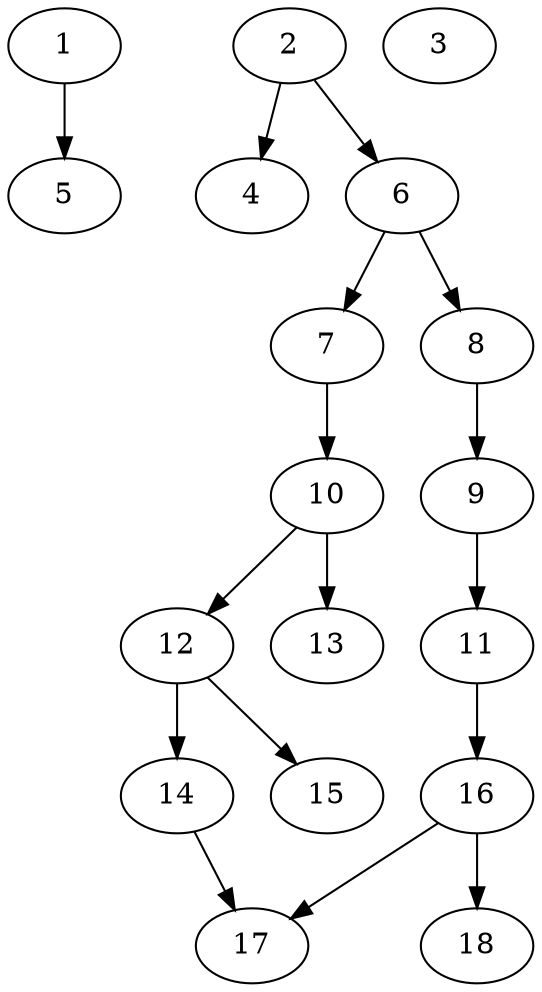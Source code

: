 // DAG (tier=1-easy, mode=data, n=18, ccr=0.333, fat=0.414, density=0.389, regular=0.681, jump=0.048, mindata=1048576, maxdata=8388608)
// DAG automatically generated by daggen at Sun Aug 24 16:33:33 2025
// /home/ermia/Project/Environments/daggen/bin/daggen --dot --ccr 0.333 --fat 0.414 --regular 0.681 --density 0.389 --jump 0.048 --mindata 1048576 --maxdata 8388608 -n 18 
digraph G {
  1 [size="10881070877277945856", alpha="0.10", expect_size="5440535438638972928"]
  1 -> 5 [size ="39282978848768"]
  2 [size="18168001538045400", alpha="0.16", expect_size="9084000769022700"]
  2 -> 4 [size ="543062677782528"]
  2 -> 6 [size ="543062677782528"]
  3 [size="26489180478386336", alpha="0.06", expect_size="13244590239193168"]
  4 [size="11200932855414784000", alpha="0.07", expect_size="5600466427707392000"]
  5 [size="26548690247177932", alpha="0.14", expect_size="13274345123588966"]
  6 [size="8574370354780852", alpha="0.04", expect_size="4287185177390426"]
  6 -> 7 [size ="154600778760192"]
  6 -> 8 [size ="154600778760192"]
  7 [size="12286344802774140", alpha="0.03", expect_size="6143172401387070"]
  7 -> 10 [size ="265703991017472"]
  8 [size="781410413311088", alpha="0.09", expect_size="390705206655544"]
  8 -> 9 [size ="85684731772928"]
  9 [size="298154746156182142976", alpha="0.15", expect_size="149077373078091071488"]
  9 -> 11 [size ="357040765534208"]
  10 [size="46155162237689397248", alpha="0.10", expect_size="23077581118844698624"]
  10 -> 12 [size ="102936684265472"]
  10 -> 13 [size ="102936684265472"]
  11 [size="139462073217018704", alpha="0.18", expect_size="69731036608509352"]
  11 -> 16 [size ="331782205472768"]
  12 [size="52989259550994464768", alpha="0.12", expect_size="26494629775497232384"]
  12 -> 14 [size ="112862211080192"]
  12 -> 15 [size ="112862211080192"]
  13 [size="2202367712040837", alpha="0.13", expect_size="1101183856020418"]
  14 [size="333168604846618432", alpha="0.05", expect_size="166584302423309216"]
  14 -> 17 [size ="249803090952192"]
  15 [size="14499438804952326", alpha="0.07", expect_size="7249719402476163"]
  16 [size="996361115696550", alpha="0.19", expect_size="498180557848275"]
  16 -> 17 [size ="49289581559808"]
  16 -> 18 [size ="49289581559808"]
  17 [size="1418696744693608", alpha="0.09", expect_size="709348372346804"]
  18 [size="50893886770187862016", alpha="0.02", expect_size="25446943385093931008"]
}